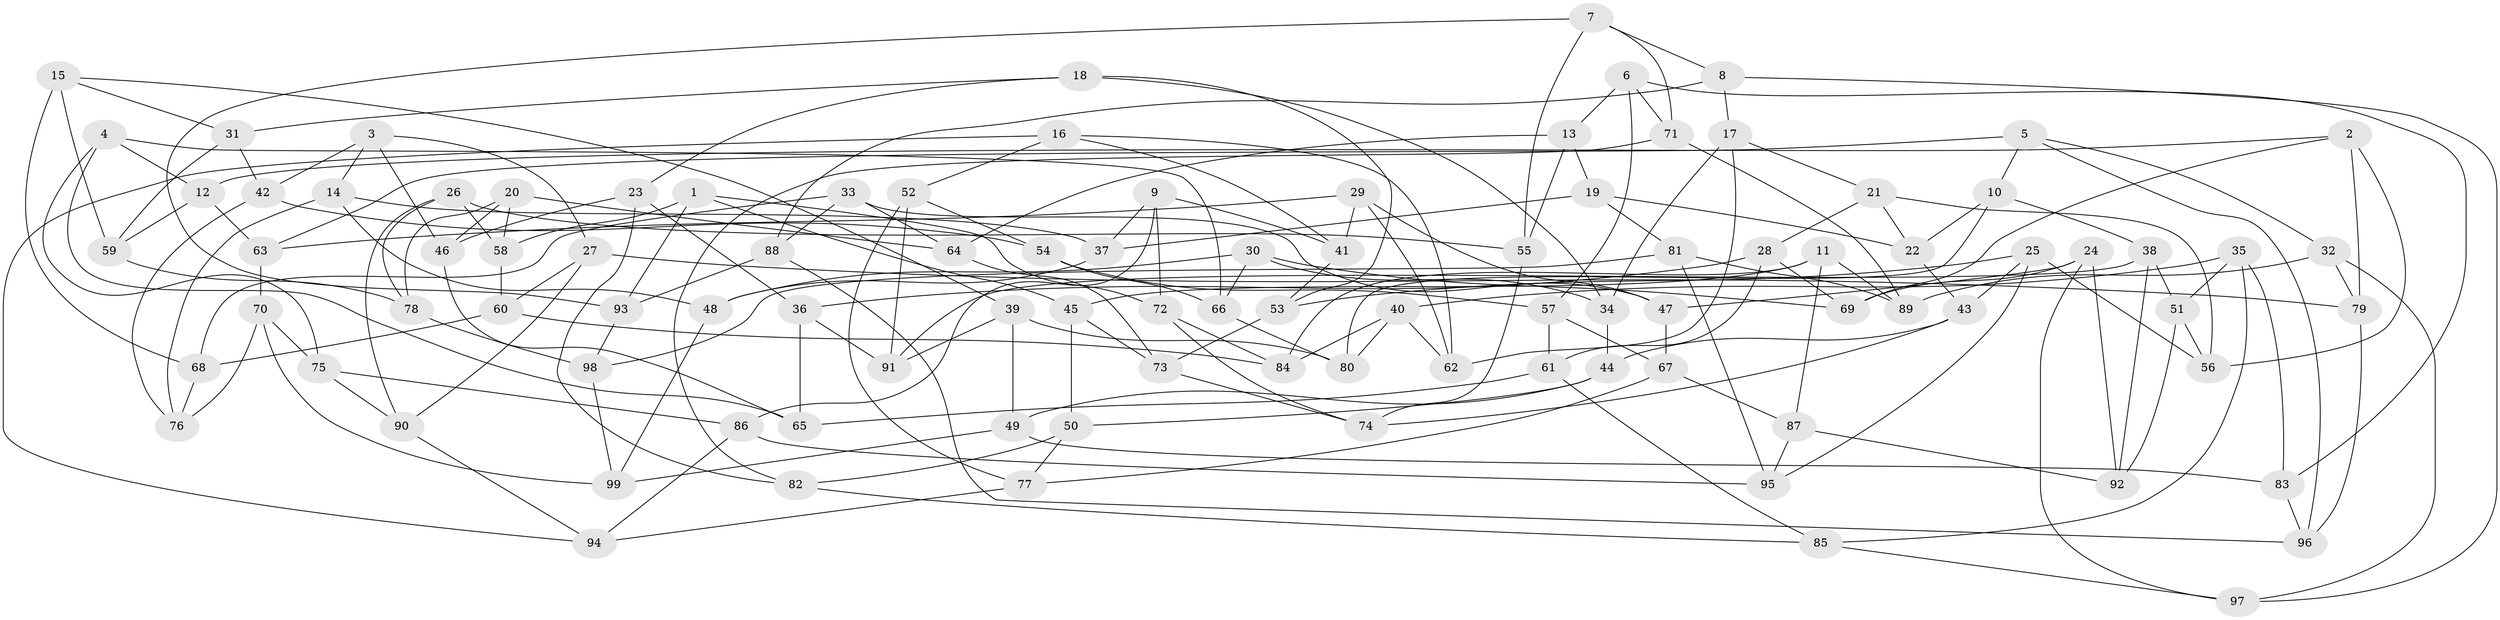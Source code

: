 // Generated by graph-tools (version 1.1) at 2025/03/03/09/25 03:03:02]
// undirected, 99 vertices, 198 edges
graph export_dot {
graph [start="1"]
  node [color=gray90,style=filled];
  1;
  2;
  3;
  4;
  5;
  6;
  7;
  8;
  9;
  10;
  11;
  12;
  13;
  14;
  15;
  16;
  17;
  18;
  19;
  20;
  21;
  22;
  23;
  24;
  25;
  26;
  27;
  28;
  29;
  30;
  31;
  32;
  33;
  34;
  35;
  36;
  37;
  38;
  39;
  40;
  41;
  42;
  43;
  44;
  45;
  46;
  47;
  48;
  49;
  50;
  51;
  52;
  53;
  54;
  55;
  56;
  57;
  58;
  59;
  60;
  61;
  62;
  63;
  64;
  65;
  66;
  67;
  68;
  69;
  70;
  71;
  72;
  73;
  74;
  75;
  76;
  77;
  78;
  79;
  80;
  81;
  82;
  83;
  84;
  85;
  86;
  87;
  88;
  89;
  90;
  91;
  92;
  93;
  94;
  95;
  96;
  97;
  98;
  99;
  1 -- 58;
  1 -- 72;
  1 -- 93;
  1 -- 45;
  2 -- 12;
  2 -- 79;
  2 -- 69;
  2 -- 56;
  3 -- 46;
  3 -- 27;
  3 -- 42;
  3 -- 14;
  4 -- 65;
  4 -- 66;
  4 -- 75;
  4 -- 12;
  5 -- 63;
  5 -- 32;
  5 -- 10;
  5 -- 96;
  6 -- 83;
  6 -- 13;
  6 -- 71;
  6 -- 57;
  7 -- 71;
  7 -- 93;
  7 -- 55;
  7 -- 8;
  8 -- 97;
  8 -- 88;
  8 -- 17;
  9 -- 41;
  9 -- 72;
  9 -- 86;
  9 -- 37;
  10 -- 80;
  10 -- 22;
  10 -- 38;
  11 -- 84;
  11 -- 87;
  11 -- 45;
  11 -- 89;
  12 -- 63;
  12 -- 59;
  13 -- 19;
  13 -- 55;
  13 -- 64;
  14 -- 37;
  14 -- 76;
  14 -- 48;
  15 -- 31;
  15 -- 39;
  15 -- 68;
  15 -- 59;
  16 -- 52;
  16 -- 62;
  16 -- 41;
  16 -- 94;
  17 -- 34;
  17 -- 21;
  17 -- 62;
  18 -- 31;
  18 -- 23;
  18 -- 34;
  18 -- 53;
  19 -- 81;
  19 -- 37;
  19 -- 22;
  20 -- 46;
  20 -- 64;
  20 -- 78;
  20 -- 58;
  21 -- 22;
  21 -- 28;
  21 -- 56;
  22 -- 43;
  23 -- 36;
  23 -- 82;
  23 -- 46;
  24 -- 69;
  24 -- 47;
  24 -- 97;
  24 -- 92;
  25 -- 95;
  25 -- 56;
  25 -- 43;
  25 -- 53;
  26 -- 55;
  26 -- 78;
  26 -- 90;
  26 -- 58;
  27 -- 60;
  27 -- 90;
  27 -- 79;
  28 -- 61;
  28 -- 69;
  28 -- 36;
  29 -- 47;
  29 -- 63;
  29 -- 41;
  29 -- 62;
  30 -- 66;
  30 -- 69;
  30 -- 34;
  30 -- 48;
  31 -- 59;
  31 -- 42;
  32 -- 97;
  32 -- 79;
  32 -- 89;
  33 -- 64;
  33 -- 88;
  33 -- 47;
  33 -- 68;
  34 -- 44;
  35 -- 40;
  35 -- 85;
  35 -- 51;
  35 -- 83;
  36 -- 91;
  36 -- 65;
  37 -- 48;
  38 -- 91;
  38 -- 92;
  38 -- 51;
  39 -- 49;
  39 -- 80;
  39 -- 91;
  40 -- 62;
  40 -- 84;
  40 -- 80;
  41 -- 53;
  42 -- 76;
  42 -- 54;
  43 -- 44;
  43 -- 74;
  44 -- 50;
  44 -- 49;
  45 -- 73;
  45 -- 50;
  46 -- 65;
  47 -- 67;
  48 -- 99;
  49 -- 83;
  49 -- 99;
  50 -- 77;
  50 -- 82;
  51 -- 56;
  51 -- 92;
  52 -- 77;
  52 -- 91;
  52 -- 54;
  53 -- 73;
  54 -- 57;
  54 -- 66;
  55 -- 74;
  57 -- 67;
  57 -- 61;
  58 -- 60;
  59 -- 78;
  60 -- 68;
  60 -- 84;
  61 -- 65;
  61 -- 85;
  63 -- 70;
  64 -- 73;
  66 -- 80;
  67 -- 77;
  67 -- 87;
  68 -- 76;
  70 -- 75;
  70 -- 99;
  70 -- 76;
  71 -- 82;
  71 -- 89;
  72 -- 74;
  72 -- 84;
  73 -- 74;
  75 -- 90;
  75 -- 86;
  77 -- 94;
  78 -- 98;
  79 -- 96;
  81 -- 95;
  81 -- 98;
  81 -- 89;
  82 -- 85;
  83 -- 96;
  85 -- 97;
  86 -- 95;
  86 -- 94;
  87 -- 95;
  87 -- 92;
  88 -- 93;
  88 -- 96;
  90 -- 94;
  93 -- 98;
  98 -- 99;
}
